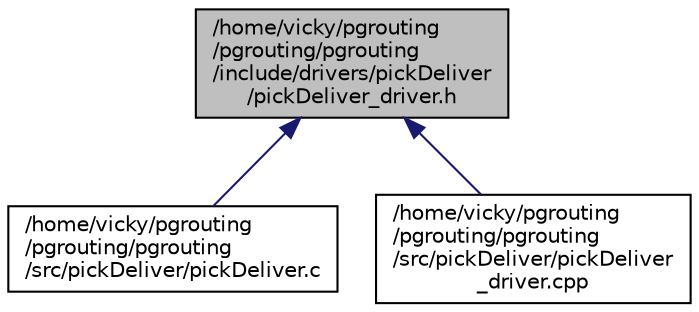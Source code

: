 digraph "/home/vicky/pgrouting/pgrouting/pgrouting/include/drivers/pickDeliver/pickDeliver_driver.h"
{
  edge [fontname="Helvetica",fontsize="10",labelfontname="Helvetica",labelfontsize="10"];
  node [fontname="Helvetica",fontsize="10",shape=record];
  Node1 [label="/home/vicky/pgrouting\l/pgrouting/pgrouting\l/include/drivers/pickDeliver\l/pickDeliver_driver.h",height=0.2,width=0.4,color="black", fillcolor="grey75", style="filled", fontcolor="black"];
  Node1 -> Node2 [dir="back",color="midnightblue",fontsize="10",style="solid",fontname="Helvetica"];
  Node2 [label="/home/vicky/pgrouting\l/pgrouting/pgrouting\l/src/pickDeliver/pickDeliver.c",height=0.2,width=0.4,color="black", fillcolor="white", style="filled",URL="$pickDeliver_8c.html"];
  Node1 -> Node3 [dir="back",color="midnightblue",fontsize="10",style="solid",fontname="Helvetica"];
  Node3 [label="/home/vicky/pgrouting\l/pgrouting/pgrouting\l/src/pickDeliver/pickDeliver\l_driver.cpp",height=0.2,width=0.4,color="black", fillcolor="white", style="filled",URL="$pickDeliver__driver_8cpp.html"];
}
